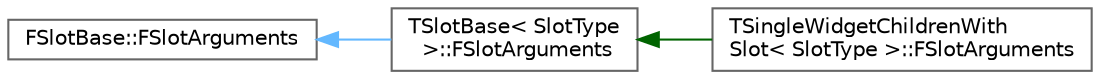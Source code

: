 digraph "Graphical Class Hierarchy"
{
 // INTERACTIVE_SVG=YES
 // LATEX_PDF_SIZE
  bgcolor="transparent";
  edge [fontname=Helvetica,fontsize=10,labelfontname=Helvetica,labelfontsize=10];
  node [fontname=Helvetica,fontsize=10,shape=box,height=0.2,width=0.4];
  rankdir="LR";
  Node0 [id="Node000000",label="FSlotBase::FSlotArguments",height=0.2,width=0.4,color="grey40", fillcolor="white", style="filled",URL="$d6/d5e/structFSlotBase_1_1FSlotArguments.html",tooltip=" "];
  Node0 -> Node1 [id="edge5118_Node000000_Node000001",dir="back",color="steelblue1",style="solid",tooltip=" "];
  Node1 [id="Node000001",label="TSlotBase\< SlotType\l \>::FSlotArguments",height=0.2,width=0.4,color="grey40", fillcolor="white", style="filled",URL="$dd/ddb/structTSlotBase_1_1FSlotArguments.html",tooltip="Struct to construct a slot."];
  Node1 -> Node2 [id="edge5119_Node000001_Node000002",dir="back",color="darkgreen",style="solid",tooltip=" "];
  Node2 [id="Node000002",label="TSingleWidgetChildrenWith\lSlot\< SlotType \>::FSlotArguments",height=0.2,width=0.4,color="grey40", fillcolor="white", style="filled",URL="$d1/d1a/structTSingleWidgetChildrenWithSlot_1_1FSlotArguments.html",tooltip=" "];
}
